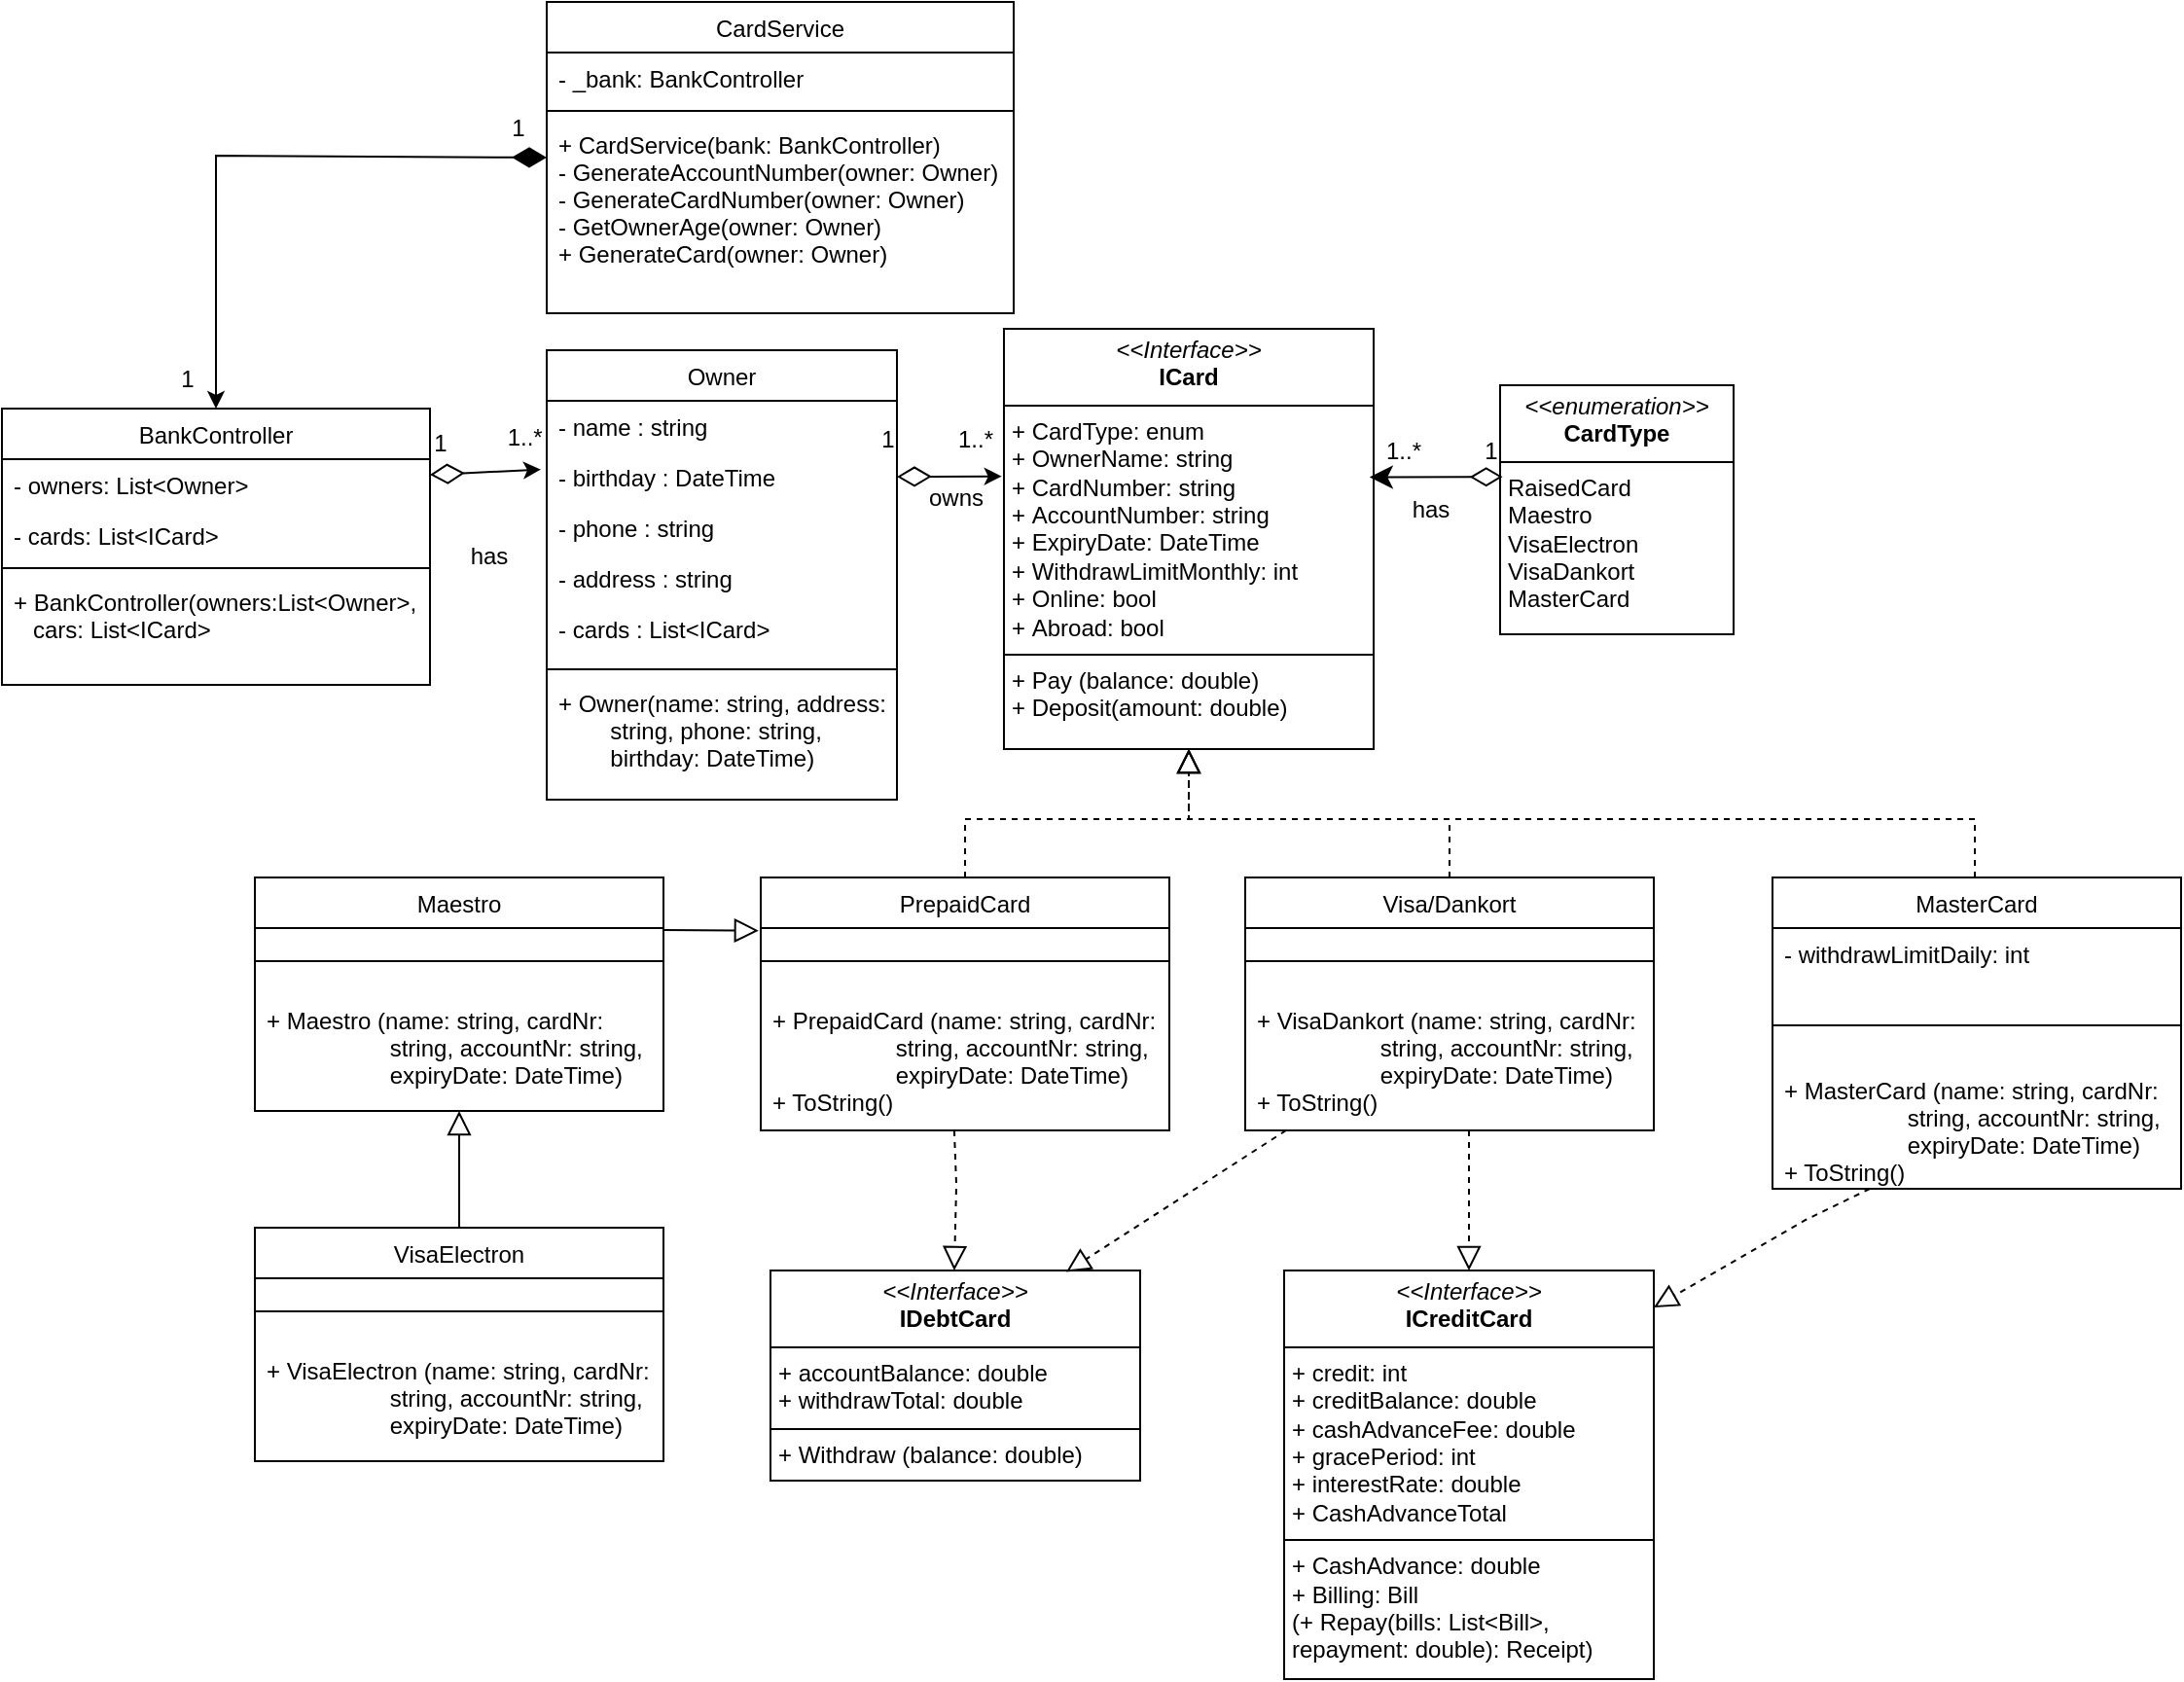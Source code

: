 <mxfile version="24.4.8" type="device">
  <diagram id="C5RBs43oDa-KdzZeNtuy" name="Page-1">
    <mxGraphModel dx="2261" dy="836" grid="1" gridSize="10" guides="1" tooltips="1" connect="1" arrows="1" fold="1" page="1" pageScale="1" pageWidth="827" pageHeight="1169" math="0" shadow="0">
      <root>
        <mxCell id="WIyWlLk6GJQsqaUBKTNV-0" />
        <mxCell id="WIyWlLk6GJQsqaUBKTNV-1" parent="WIyWlLk6GJQsqaUBKTNV-0" />
        <mxCell id="zkfFHV4jXpPFQw0GAbJ--12" value="" style="endArrow=block;endSize=10;endFill=0;shadow=0;strokeWidth=1;rounded=0;curved=0;edgeStyle=elbowEdgeStyle;elbow=vertical;exitX=0.5;exitY=0;exitDx=0;exitDy=0;entryX=0.5;entryY=1;entryDx=0;entryDy=0;dashed=1;" parent="WIyWlLk6GJQsqaUBKTNV-1" source="uEOh1r64hs3-m-9EYVqH-0" target="uEOh1r64hs3-m-9EYVqH-71" edge="1">
          <mxGeometry width="160" relative="1" as="geometry">
            <mxPoint x="200" y="471" as="sourcePoint" />
            <mxPoint x="290" y="410" as="targetPoint" />
            <Array as="points">
              <mxPoint x="230" y="440" />
            </Array>
          </mxGeometry>
        </mxCell>
        <mxCell id="zkfFHV4jXpPFQw0GAbJ--16" value="" style="endArrow=block;endSize=10;endFill=0;shadow=0;strokeWidth=1;rounded=0;curved=0;edgeStyle=elbowEdgeStyle;elbow=vertical;exitX=0.5;exitY=0;exitDx=0;exitDy=0;entryX=0.5;entryY=1;entryDx=0;entryDy=0;dashed=1;" parent="WIyWlLk6GJQsqaUBKTNV-1" source="uEOh1r64hs3-m-9EYVqH-15" target="uEOh1r64hs3-m-9EYVqH-71" edge="1">
          <mxGeometry width="160" relative="1" as="geometry">
            <mxPoint x="410" y="471" as="sourcePoint" />
            <mxPoint x="290" y="410" as="targetPoint" />
            <Array as="points">
              <mxPoint x="360" y="440" />
            </Array>
          </mxGeometry>
        </mxCell>
        <mxCell id="zkfFHV4jXpPFQw0GAbJ--17" value="Owner" style="swimlane;fontStyle=0;align=center;verticalAlign=top;childLayout=stackLayout;horizontal=1;startSize=26;horizontalStack=0;resizeParent=1;resizeLast=0;collapsible=1;marginBottom=0;rounded=0;shadow=0;strokeWidth=1;" parent="WIyWlLk6GJQsqaUBKTNV-1" vertex="1">
          <mxGeometry x="-40" y="199" width="180" height="231" as="geometry">
            <mxRectangle x="550" y="140" width="160" height="26" as="alternateBounds" />
          </mxGeometry>
        </mxCell>
        <mxCell id="zkfFHV4jXpPFQw0GAbJ--18" value="- name : string" style="text;align=left;verticalAlign=top;spacingLeft=4;spacingRight=4;overflow=hidden;rotatable=0;points=[[0,0.5],[1,0.5]];portConstraint=eastwest;" parent="zkfFHV4jXpPFQw0GAbJ--17" vertex="1">
          <mxGeometry y="26" width="180" height="26" as="geometry" />
        </mxCell>
        <mxCell id="zkfFHV4jXpPFQw0GAbJ--19" value="- birthday : DateTime" style="text;align=left;verticalAlign=top;spacingLeft=4;spacingRight=4;overflow=hidden;rotatable=0;points=[[0,0.5],[1,0.5]];portConstraint=eastwest;rounded=0;shadow=0;html=0;" parent="zkfFHV4jXpPFQw0GAbJ--17" vertex="1">
          <mxGeometry y="52" width="180" height="26" as="geometry" />
        </mxCell>
        <mxCell id="zkfFHV4jXpPFQw0GAbJ--20" value="- phone : string" style="text;align=left;verticalAlign=top;spacingLeft=4;spacingRight=4;overflow=hidden;rotatable=0;points=[[0,0.5],[1,0.5]];portConstraint=eastwest;rounded=0;shadow=0;html=0;" parent="zkfFHV4jXpPFQw0GAbJ--17" vertex="1">
          <mxGeometry y="78" width="180" height="26" as="geometry" />
        </mxCell>
        <mxCell id="zkfFHV4jXpPFQw0GAbJ--21" value="- address : string" style="text;align=left;verticalAlign=top;spacingLeft=4;spacingRight=4;overflow=hidden;rotatable=0;points=[[0,0.5],[1,0.5]];portConstraint=eastwest;rounded=0;shadow=0;html=0;" parent="zkfFHV4jXpPFQw0GAbJ--17" vertex="1">
          <mxGeometry y="104" width="180" height="26" as="geometry" />
        </mxCell>
        <mxCell id="zkfFHV4jXpPFQw0GAbJ--22" value="- cards : List&lt;ICard&gt;" style="text;align=left;verticalAlign=top;spacingLeft=4;spacingRight=4;overflow=hidden;rotatable=0;points=[[0,0.5],[1,0.5]];portConstraint=eastwest;rounded=0;shadow=0;html=0;" parent="zkfFHV4jXpPFQw0GAbJ--17" vertex="1">
          <mxGeometry y="130" width="180" height="30" as="geometry" />
        </mxCell>
        <mxCell id="zkfFHV4jXpPFQw0GAbJ--23" value="" style="line;html=1;strokeWidth=1;align=left;verticalAlign=middle;spacingTop=-1;spacingLeft=3;spacingRight=3;rotatable=0;labelPosition=right;points=[];portConstraint=eastwest;" parent="zkfFHV4jXpPFQw0GAbJ--17" vertex="1">
          <mxGeometry y="160" width="180" height="8" as="geometry" />
        </mxCell>
        <mxCell id="zkfFHV4jXpPFQw0GAbJ--24" value="+ Owner(name: string, address:&#xa;        string, phone: string, &#xa;        birthday: DateTime)&#xa;" style="text;align=left;verticalAlign=top;spacingLeft=4;spacingRight=4;overflow=hidden;rotatable=0;points=[[0,0.5],[1,0.5]];portConstraint=eastwest;" parent="zkfFHV4jXpPFQw0GAbJ--17" vertex="1">
          <mxGeometry y="168" width="180" height="62" as="geometry" />
        </mxCell>
        <mxCell id="iHwAMCMcZsERAoS9Dky3-4" value="" style="endArrow=diamondThin;startArrow=classic;html=1;rounded=0;endFill=0;targetPerimeterSpacing=15;endSize=15;entryX=1;entryY=0.5;entryDx=0;entryDy=0;exitX=-0.006;exitY=0.351;exitDx=0;exitDy=0;exitPerimeter=0;" parent="WIyWlLk6GJQsqaUBKTNV-1" source="uEOh1r64hs3-m-9EYVqH-71" target="zkfFHV4jXpPFQw0GAbJ--19" edge="1">
          <mxGeometry width="50" height="50" relative="1" as="geometry">
            <mxPoint x="200" y="165.994" as="sourcePoint" />
            <mxPoint x="508" y="171" as="targetPoint" />
            <Array as="points" />
          </mxGeometry>
        </mxCell>
        <mxCell id="iHwAMCMcZsERAoS9Dky3-5" value="owns" style="text;html=1;align=center;verticalAlign=middle;resizable=0;points=[];autosize=1;strokeColor=none;fillColor=none;" parent="WIyWlLk6GJQsqaUBKTNV-1" vertex="1">
          <mxGeometry x="145" y="260" width="50" height="30" as="geometry" />
        </mxCell>
        <mxCell id="iHwAMCMcZsERAoS9Dky3-8" value="1..*" style="text;html=1;align=center;verticalAlign=middle;resizable=0;points=[];autosize=1;strokeColor=none;fillColor=none;" parent="WIyWlLk6GJQsqaUBKTNV-1" vertex="1">
          <mxGeometry x="380" y="236" width="40" height="30" as="geometry" />
        </mxCell>
        <mxCell id="iHwAMCMcZsERAoS9Dky3-9" value="1" style="text;html=1;align=center;verticalAlign=middle;resizable=0;points=[];autosize=1;strokeColor=none;fillColor=none;" parent="WIyWlLk6GJQsqaUBKTNV-1" vertex="1">
          <mxGeometry x="120" y="230" width="30" height="30" as="geometry" />
        </mxCell>
        <mxCell id="uEOh1r64hs3-m-9EYVqH-0" value="PrepaidCard" style="swimlane;fontStyle=0;align=center;verticalAlign=top;childLayout=stackLayout;horizontal=1;startSize=26;horizontalStack=0;resizeParent=1;resizeLast=0;collapsible=1;marginBottom=0;rounded=0;shadow=0;strokeWidth=1;" parent="WIyWlLk6GJQsqaUBKTNV-1" vertex="1">
          <mxGeometry x="70" y="470" width="210" height="130" as="geometry">
            <mxRectangle x="70" y="470" width="160" height="26" as="alternateBounds" />
          </mxGeometry>
        </mxCell>
        <mxCell id="uEOh1r64hs3-m-9EYVqH-7" value="" style="line;html=1;strokeWidth=1;align=left;verticalAlign=middle;spacingTop=-1;spacingLeft=3;spacingRight=3;rotatable=0;labelPosition=right;points=[];portConstraint=eastwest;" parent="uEOh1r64hs3-m-9EYVqH-0" vertex="1">
          <mxGeometry y="26" width="210" height="34" as="geometry" />
        </mxCell>
        <mxCell id="uEOh1r64hs3-m-9EYVqH-8" value="+ PrepaidCard (name: string, cardNr:&#xa;                   string, accountNr: string, &#xa;                   expiryDate: DateTime)&#xa;+ ToString()" style="text;align=left;verticalAlign=top;spacingLeft=4;spacingRight=4;overflow=hidden;rotatable=0;points=[[0,0.5],[1,0.5]];portConstraint=eastwest;" parent="uEOh1r64hs3-m-9EYVqH-0" vertex="1">
          <mxGeometry y="60" width="210" height="70" as="geometry" />
        </mxCell>
        <mxCell id="uEOh1r64hs3-m-9EYVqH-15" value="Visa/Dankort" style="swimlane;fontStyle=0;align=center;verticalAlign=top;childLayout=stackLayout;horizontal=1;startSize=26;horizontalStack=0;resizeParent=1;resizeLast=0;collapsible=1;marginBottom=0;rounded=0;shadow=0;strokeWidth=1;" parent="WIyWlLk6GJQsqaUBKTNV-1" vertex="1">
          <mxGeometry x="319" y="470" width="210" height="130" as="geometry">
            <mxRectangle x="230" y="140" width="160" height="26" as="alternateBounds" />
          </mxGeometry>
        </mxCell>
        <mxCell id="uEOh1r64hs3-m-9EYVqH-22" value="" style="line;html=1;strokeWidth=1;align=left;verticalAlign=middle;spacingTop=-1;spacingLeft=3;spacingRight=3;rotatable=0;labelPosition=right;points=[];portConstraint=eastwest;" parent="uEOh1r64hs3-m-9EYVqH-15" vertex="1">
          <mxGeometry y="26" width="210" height="34" as="geometry" />
        </mxCell>
        <mxCell id="uEOh1r64hs3-m-9EYVqH-23" value="+ VisaDankort (name: string, cardNr:&#xa;                   string, accountNr: string, &#xa;                   expiryDate: DateTime)&#xa;+ ToString()&#xa;" style="text;align=left;verticalAlign=top;spacingLeft=4;spacingRight=4;overflow=hidden;rotatable=0;points=[[0,0.5],[1,0.5]];portConstraint=eastwest;" parent="uEOh1r64hs3-m-9EYVqH-15" vertex="1">
          <mxGeometry y="60" width="210" height="60" as="geometry" />
        </mxCell>
        <mxCell id="uEOh1r64hs3-m-9EYVqH-30" value="&lt;p style=&quot;margin:0px;margin-top:4px;text-align:center;&quot;&gt;&lt;i&gt;&amp;lt;&amp;lt;Interface&amp;gt;&amp;gt;&lt;/i&gt;&lt;br&gt;&lt;b&gt;IDebtCard&lt;/b&gt;&lt;/p&gt;&lt;hr size=&quot;1&quot; style=&quot;border-style:solid;&quot;&gt;&lt;p style=&quot;margin:0px;margin-left:4px;&quot;&gt;+ accountBalance: double&lt;br&gt;+ withdrawTotal: double&lt;/p&gt;&lt;hr size=&quot;1&quot; style=&quot;border-style:solid;&quot;&gt;&lt;p style=&quot;margin:0px;margin-left:4px;&quot;&gt;&lt;span style=&quot;text-wrap: nowrap;&quot;&gt;+ Withdraw (balance:&amp;nbsp;double)&lt;/span&gt;&lt;br&gt;&lt;/p&gt;" style="verticalAlign=top;align=left;overflow=fill;html=1;whiteSpace=wrap;" parent="WIyWlLk6GJQsqaUBKTNV-1" vertex="1">
          <mxGeometry x="75" y="672" width="190" height="108" as="geometry" />
        </mxCell>
        <mxCell id="uEOh1r64hs3-m-9EYVqH-31" value="&lt;p style=&quot;margin:0px;margin-top:4px;text-align:center;&quot;&gt;&lt;i&gt;&amp;lt;&amp;lt;Interface&amp;gt;&amp;gt;&lt;/i&gt;&lt;br&gt;&lt;b&gt;ICreditCard&lt;/b&gt;&lt;/p&gt;&lt;hr size=&quot;1&quot; style=&quot;border-style:solid;&quot;&gt;&lt;p style=&quot;margin:0px;margin-left:4px;&quot;&gt;+ credit: int&lt;/p&gt;&lt;p style=&quot;margin:0px;margin-left:4px;&quot;&gt;+ creditBalance: double&lt;/p&gt;&lt;p style=&quot;margin:0px;margin-left:4px;&quot;&gt;+ cashAdvanceFee: double&lt;/p&gt;&lt;p style=&quot;margin:0px;margin-left:4px;&quot;&gt;+ gracePeriod: int&lt;/p&gt;&lt;p style=&quot;margin:0px;margin-left:4px;&quot;&gt;+ interestRate: double&lt;/p&gt;&lt;p style=&quot;margin:0px;margin-left:4px;&quot;&gt;+ CashAdvanceTotal&lt;/p&gt;&lt;hr size=&quot;1&quot; style=&quot;border-style:solid;&quot;&gt;&lt;p style=&quot;margin:0px;margin-left:4px;&quot;&gt;+ CashAdvance: double&lt;br&gt;+ Billing: Bill&lt;/p&gt;&lt;p style=&quot;margin:0px;margin-left:4px;&quot;&gt;(+ Repay(bills: List&amp;lt;Bill&amp;gt;, repayment: double): Receipt)&lt;/p&gt;" style="verticalAlign=top;align=left;overflow=fill;html=1;whiteSpace=wrap;" parent="WIyWlLk6GJQsqaUBKTNV-1" vertex="1">
          <mxGeometry x="339" y="672" width="190" height="210" as="geometry" />
        </mxCell>
        <mxCell id="uEOh1r64hs3-m-9EYVqH-32" value="" style="endArrow=block;html=1;rounded=0;entryX=0.5;entryY=0;entryDx=0;entryDy=0;endFill=0;dashed=1;endSize=10;" parent="WIyWlLk6GJQsqaUBKTNV-1" target="uEOh1r64hs3-m-9EYVqH-31" edge="1">
          <mxGeometry width="50" height="50" relative="1" as="geometry">
            <mxPoint x="434" y="600" as="sourcePoint" />
            <mxPoint x="577.05" y="627.99" as="targetPoint" />
            <Array as="points" />
          </mxGeometry>
        </mxCell>
        <mxCell id="uEOh1r64hs3-m-9EYVqH-33" value="" style="endArrow=block;html=1;rounded=0;entryX=0.5;entryY=0;entryDx=0;entryDy=0;endFill=0;dashed=1;endSize=10;" parent="WIyWlLk6GJQsqaUBKTNV-1" edge="1">
          <mxGeometry width="50" height="50" relative="1" as="geometry">
            <mxPoint x="169.47" y="600" as="sourcePoint" />
            <mxPoint x="169.47" y="672" as="targetPoint" />
            <Array as="points">
              <mxPoint x="170.52" y="627.99" />
            </Array>
          </mxGeometry>
        </mxCell>
        <mxCell id="uEOh1r64hs3-m-9EYVqH-34" value="" style="endArrow=block;html=1;rounded=0;entryX=0.8;entryY=0.007;entryDx=0;entryDy=0;endFill=0;dashed=1;entryPerimeter=0;endSize=10;" parent="WIyWlLk6GJQsqaUBKTNV-1" target="uEOh1r64hs3-m-9EYVqH-30" edge="1">
          <mxGeometry width="50" height="50" relative="1" as="geometry">
            <mxPoint x="340" y="600" as="sourcePoint" />
            <mxPoint x="235" y="667.99" as="targetPoint" />
            <Array as="points" />
          </mxGeometry>
        </mxCell>
        <mxCell id="uEOh1r64hs3-m-9EYVqH-35" value="Maestro" style="swimlane;fontStyle=0;align=center;verticalAlign=top;childLayout=stackLayout;horizontal=1;startSize=26;horizontalStack=0;resizeParent=1;resizeLast=0;collapsible=1;marginBottom=0;rounded=0;shadow=0;strokeWidth=1;" parent="WIyWlLk6GJQsqaUBKTNV-1" vertex="1">
          <mxGeometry x="-190" y="470" width="210" height="120" as="geometry">
            <mxRectangle x="-190" y="470" width="160" height="26" as="alternateBounds" />
          </mxGeometry>
        </mxCell>
        <mxCell id="uEOh1r64hs3-m-9EYVqH-42" value="" style="line;html=1;strokeWidth=1;align=left;verticalAlign=middle;spacingTop=-1;spacingLeft=3;spacingRight=3;rotatable=0;labelPosition=right;points=[];portConstraint=eastwest;" parent="uEOh1r64hs3-m-9EYVqH-35" vertex="1">
          <mxGeometry y="26" width="210" height="34" as="geometry" />
        </mxCell>
        <mxCell id="uEOh1r64hs3-m-9EYVqH-43" value="+ Maestro (name: string, cardNr:&#xa;                   string, accountNr: string, &#xa;                   expiryDate: DateTime)" style="text;align=left;verticalAlign=top;spacingLeft=4;spacingRight=4;overflow=hidden;rotatable=0;points=[[0,0.5],[1,0.5]];portConstraint=eastwest;" parent="uEOh1r64hs3-m-9EYVqH-35" vertex="1">
          <mxGeometry y="60" width="210" height="50" as="geometry" />
        </mxCell>
        <mxCell id="uEOh1r64hs3-m-9EYVqH-44" value="" style="endArrow=block;html=1;rounded=0;entryX=-0.005;entryY=0.067;entryDx=0;entryDy=0;entryPerimeter=0;endFill=0;endSize=10;" parent="WIyWlLk6GJQsqaUBKTNV-1" edge="1">
          <mxGeometry width="50" height="50" relative="1" as="geometry">
            <mxPoint x="20" y="497" as="sourcePoint" />
            <mxPoint x="68.95" y="497.34" as="targetPoint" />
          </mxGeometry>
        </mxCell>
        <mxCell id="uEOh1r64hs3-m-9EYVqH-46" value="VisaElectron" style="swimlane;fontStyle=0;align=center;verticalAlign=top;childLayout=stackLayout;horizontal=1;startSize=26;horizontalStack=0;resizeParent=1;resizeLast=0;collapsible=1;marginBottom=0;rounded=0;shadow=0;strokeWidth=1;" parent="WIyWlLk6GJQsqaUBKTNV-1" vertex="1">
          <mxGeometry x="-190" y="650" width="210" height="120" as="geometry">
            <mxRectangle x="230" y="140" width="160" height="26" as="alternateBounds" />
          </mxGeometry>
        </mxCell>
        <mxCell id="uEOh1r64hs3-m-9EYVqH-47" value="" style="line;html=1;strokeWidth=1;align=left;verticalAlign=middle;spacingTop=-1;spacingLeft=3;spacingRight=3;rotatable=0;labelPosition=right;points=[];portConstraint=eastwest;" parent="uEOh1r64hs3-m-9EYVqH-46" vertex="1">
          <mxGeometry y="26" width="210" height="34" as="geometry" />
        </mxCell>
        <mxCell id="uEOh1r64hs3-m-9EYVqH-48" value="+ VisaElectron (name: string, cardNr:&#xa;                   string, accountNr: string, &#xa;                   expiryDate: DateTime)" style="text;align=left;verticalAlign=top;spacingLeft=4;spacingRight=4;overflow=hidden;rotatable=0;points=[[0,0.5],[1,0.5]];portConstraint=eastwest;" parent="uEOh1r64hs3-m-9EYVqH-46" vertex="1">
          <mxGeometry y="60" width="210" height="50" as="geometry" />
        </mxCell>
        <mxCell id="uEOh1r64hs3-m-9EYVqH-49" value="" style="endArrow=block;html=1;rounded=0;entryX=0.5;entryY=1;entryDx=0;entryDy=0;endFill=0;exitX=0.5;exitY=0;exitDx=0;exitDy=0;endSize=10;" parent="WIyWlLk6GJQsqaUBKTNV-1" source="uEOh1r64hs3-m-9EYVqH-46" target="uEOh1r64hs3-m-9EYVqH-35" edge="1">
          <mxGeometry width="50" height="50" relative="1" as="geometry">
            <mxPoint x="30" y="507" as="sourcePoint" />
            <mxPoint x="78.95" y="507.34" as="targetPoint" />
          </mxGeometry>
        </mxCell>
        <mxCell id="uEOh1r64hs3-m-9EYVqH-50" value="MasterCard" style="swimlane;fontStyle=0;align=center;verticalAlign=top;childLayout=stackLayout;horizontal=1;startSize=26;horizontalStack=0;resizeParent=1;resizeLast=0;collapsible=1;marginBottom=0;rounded=0;shadow=0;strokeWidth=1;" parent="WIyWlLk6GJQsqaUBKTNV-1" vertex="1">
          <mxGeometry x="590" y="470" width="210" height="160" as="geometry">
            <mxRectangle x="230" y="140" width="160" height="26" as="alternateBounds" />
          </mxGeometry>
        </mxCell>
        <mxCell id="uEOh1r64hs3-m-9EYVqH-70" value="- withdrawLimitDaily: int" style="text;align=left;verticalAlign=top;spacingLeft=4;spacingRight=4;overflow=hidden;rotatable=0;points=[[0,0.5],[1,0.5]];portConstraint=eastwest;rounded=0;shadow=0;html=0;" parent="uEOh1r64hs3-m-9EYVqH-50" vertex="1">
          <mxGeometry y="26" width="210" height="30" as="geometry" />
        </mxCell>
        <mxCell id="uEOh1r64hs3-m-9EYVqH-51" value="" style="line;html=1;strokeWidth=1;align=left;verticalAlign=middle;spacingTop=-1;spacingLeft=3;spacingRight=3;rotatable=0;labelPosition=right;points=[];portConstraint=eastwest;" parent="uEOh1r64hs3-m-9EYVqH-50" vertex="1">
          <mxGeometry y="56" width="210" height="40" as="geometry" />
        </mxCell>
        <mxCell id="uEOh1r64hs3-m-9EYVqH-52" value="+ MasterCard (name: string, cardNr:&#xa;                   string, accountNr: string, &#xa;                   expiryDate: DateTime)&#xa;+ ToString()&#xa;" style="text;align=left;verticalAlign=top;spacingLeft=4;spacingRight=4;overflow=hidden;rotatable=0;points=[[0,0.5],[1,0.5]];portConstraint=eastwest;" parent="uEOh1r64hs3-m-9EYVqH-50" vertex="1">
          <mxGeometry y="96" width="210" height="60" as="geometry" />
        </mxCell>
        <mxCell id="uEOh1r64hs3-m-9EYVqH-56" value="BankController" style="swimlane;fontStyle=0;align=center;verticalAlign=top;childLayout=stackLayout;horizontal=1;startSize=26;horizontalStack=0;resizeParent=1;resizeLast=0;collapsible=1;marginBottom=0;rounded=0;shadow=0;strokeWidth=1;" parent="WIyWlLk6GJQsqaUBKTNV-1" vertex="1">
          <mxGeometry x="-320" y="229" width="220" height="142" as="geometry">
            <mxRectangle x="-260" y="120" width="160" height="26" as="alternateBounds" />
          </mxGeometry>
        </mxCell>
        <mxCell id="uEOh1r64hs3-m-9EYVqH-57" value="- owners: List&lt;Owner&gt;" style="text;align=left;verticalAlign=top;spacingLeft=4;spacingRight=4;overflow=hidden;rotatable=0;points=[[0,0.5],[1,0.5]];portConstraint=eastwest;" parent="uEOh1r64hs3-m-9EYVqH-56" vertex="1">
          <mxGeometry y="26" width="220" height="26" as="geometry" />
        </mxCell>
        <mxCell id="uEOh1r64hs3-m-9EYVqH-58" value="- cards: List&lt;ICard&gt;" style="text;align=left;verticalAlign=top;spacingLeft=4;spacingRight=4;overflow=hidden;rotatable=0;points=[[0,0.5],[1,0.5]];portConstraint=eastwest;rounded=0;shadow=0;html=0;" parent="uEOh1r64hs3-m-9EYVqH-56" vertex="1">
          <mxGeometry y="52" width="220" height="26" as="geometry" />
        </mxCell>
        <mxCell id="uEOh1r64hs3-m-9EYVqH-62" value="" style="line;html=1;strokeWidth=1;align=left;verticalAlign=middle;spacingTop=-1;spacingLeft=3;spacingRight=3;rotatable=0;labelPosition=right;points=[];portConstraint=eastwest;" parent="uEOh1r64hs3-m-9EYVqH-56" vertex="1">
          <mxGeometry y="78" width="220" height="8" as="geometry" />
        </mxCell>
        <mxCell id="uEOh1r64hs3-m-9EYVqH-63" value="+ BankController(owners:List&lt;Owner&gt;,&#xa;   cars: List&lt;ICard&gt;&#xa;" style="text;align=left;verticalAlign=top;spacingLeft=4;spacingRight=4;overflow=hidden;rotatable=0;points=[[0,0.5],[1,0.5]];portConstraint=eastwest;" parent="uEOh1r64hs3-m-9EYVqH-56" vertex="1">
          <mxGeometry y="86" width="220" height="44" as="geometry" />
        </mxCell>
        <mxCell id="uEOh1r64hs3-m-9EYVqH-64" value=" " style="text;align=left;verticalAlign=top;spacingLeft=4;spacingRight=4;overflow=hidden;rotatable=0;points=[[0,0.5],[1,0.5]];portConstraint=eastwest;" parent="uEOh1r64hs3-m-9EYVqH-56" vertex="1">
          <mxGeometry y="130" width="220" height="12" as="geometry" />
        </mxCell>
        <mxCell id="uEOh1r64hs3-m-9EYVqH-66" value="" style="endArrow=diamondThin;startArrow=classic;html=1;rounded=0;endFill=0;targetPerimeterSpacing=15;endSize=15;entryX=1;entryY=0.5;entryDx=0;entryDy=0;exitX=0.45;exitY=1.044;exitDx=0;exitDy=0;exitPerimeter=0;" parent="WIyWlLk6GJQsqaUBKTNV-1" source="uEOh1r64hs3-m-9EYVqH-68" edge="1">
          <mxGeometry width="50" height="50" relative="1" as="geometry">
            <mxPoint x="-30" y="263" as="sourcePoint" />
            <mxPoint x="-100" y="263" as="targetPoint" />
            <Array as="points" />
          </mxGeometry>
        </mxCell>
        <mxCell id="uEOh1r64hs3-m-9EYVqH-67" value="has" style="text;html=1;align=center;verticalAlign=middle;resizable=0;points=[];autosize=1;strokeColor=none;fillColor=none;" parent="WIyWlLk6GJQsqaUBKTNV-1" vertex="1">
          <mxGeometry x="-90" y="290" width="40" height="30" as="geometry" />
        </mxCell>
        <mxCell id="uEOh1r64hs3-m-9EYVqH-68" value="1..*&amp;nbsp; &amp;nbsp; &amp;nbsp; &amp;nbsp;" style="text;html=1;align=center;verticalAlign=middle;resizable=0;points=[];autosize=1;strokeColor=none;fillColor=none;" parent="WIyWlLk6GJQsqaUBKTNV-1" vertex="1">
          <mxGeometry x="-70" y="229" width="60" height="30" as="geometry" />
        </mxCell>
        <mxCell id="uEOh1r64hs3-m-9EYVqH-69" value="1" style="text;html=1;align=center;verticalAlign=middle;resizable=0;points=[];autosize=1;strokeColor=none;fillColor=none;" parent="WIyWlLk6GJQsqaUBKTNV-1" vertex="1">
          <mxGeometry x="-110" y="232" width="30" height="30" as="geometry" />
        </mxCell>
        <mxCell id="uEOh1r64hs3-m-9EYVqH-71" value="&lt;p style=&quot;margin:0px;margin-top:4px;text-align:center;&quot;&gt;&lt;i&gt;&amp;lt;&amp;lt;Interface&amp;gt;&amp;gt;&lt;/i&gt;&lt;br&gt;&lt;b&gt;ICard&lt;/b&gt;&lt;/p&gt;&lt;hr size=&quot;1&quot; style=&quot;border-style:solid;&quot;&gt;&lt;p style=&quot;margin:0px;margin-left:4px;&quot;&gt;+ CardType: enum&lt;/p&gt;&lt;p style=&quot;margin:0px;margin-left:4px;&quot;&gt;+&lt;span style=&quot;text-wrap: nowrap; background-color: initial;&quot;&gt;&amp;nbsp;OwnerName: string&lt;/span&gt;&lt;/p&gt;&lt;p style=&quot;margin:0px;margin-left:4px;&quot;&gt;&lt;span style=&quot;background-color: initial; text-wrap: nowrap; color: rgba(0, 0, 0, 0); font-family: monospace; font-size: 0px;&quot;&gt;%3CmxGraphModel%3E%3Croot%3E%3CmxCell%20id%3D%220%22%2F%3E%3CmxCell%20id%3D%221%22%20parent%3D%220%22%2F%3E%3CmxCell%20id%3D%222%22%20value%3D%22-%20ownerName%20%3A%20string%22%20style%3D%22text%3Balign%3Dleft%3BverticalAlign%3Dtop%3BspacingLeft%3D4%3BspacingRight%3D4%3Boverflow%3Dhidden%3Brotatable%3D0%3Bpoints%3D%5B%5B0%2C0.5%5D%2C%5B1%2C0.5%5D%5D%3BportConstraint%3Deastwest%3B%22%20vertex%3D%221%22%20parent%3D%221%22%3E%3CmxGeometry%20x%3D%22200%22%20y%3D%2296%22%20width%3D%22190%22%20height%3D%2224%22%20as%3D%22geometry%22%2F%3E%3C%2FmxCell%3E%3C%2Froot%3E%3C%2FmxGraphModel%3E&lt;/span&gt;&lt;span style=&quot;background-color: initial; text-wrap: nowrap; color: rgba(0, 0, 0, 0); font-family: monospace; font-size: 0px;&quot;&gt;%3CmxGraphModel%3E%3Croot%3E%3CmxCell%20id%3D%220%22%2F%3E%3CmxCell%20id%3D%221%22%20parent%3D%220%22%2F%3E%3CmxCell%20id%3D%222%22%20value%3D%22-%20ownerName%20%3A%20string%22%20style%3D%22text%3Balign%3Dleft%3BverticalAlign%3Dtop%3BspacingLeft%3D4%3BspacingRight%3D4%3Boverflow%3Dhidden%3Brotatable%3D0%3Bpoints%3D%5B%5B0%2C0.5%5D%2C%5B1%2C0.5%5D%5D%3BportConstraint%3Deastwest%3B%22%20vertex%3D%221%22%20parent%3D%221%22%3E%3CmxGeometry%20x%3D%22200%22%20y%3D%2296%22%20width%3D%22190%22%20height%3D%2224%22%20as%3D%22geometry%22%2F%3E%3C%2FmxCell%3E%3C%2Froot%3E%3C%2FmxGraphModel%3E&lt;/span&gt;&lt;span style=&quot;text-wrap: nowrap; background-color: initial;&quot;&gt;+ CardNumber: string&lt;/span&gt;&lt;/p&gt;&lt;p style=&quot;margin:0px;margin-left:4px;&quot;&gt;&lt;span style=&quot;text-wrap: nowrap; background-color: initial;&quot;&gt;+&amp;nbsp;&lt;/span&gt;&lt;span style=&quot;text-wrap: nowrap; background-color: initial;&quot;&gt;AccountNumber: string&lt;/span&gt;&lt;/p&gt;&lt;p style=&quot;margin:0px;margin-left:4px;&quot;&gt;&lt;span style=&quot;text-wrap: nowrap; background-color: initial;&quot;&gt;+&amp;nbsp;&lt;/span&gt;&lt;span style=&quot;text-wrap: nowrap; background-color: initial;&quot;&gt;ExpiryDate: DateTime&lt;/span&gt;&lt;/p&gt;&lt;p style=&quot;margin:0px;margin-left:4px;&quot;&gt;&lt;span style=&quot;text-wrap: nowrap; background-color: initial;&quot;&gt;+&amp;nbsp;&lt;/span&gt;&lt;span style=&quot;text-wrap: nowrap; background-color: initial;&quot;&gt;WithdrawLimitMonthly: int&lt;/span&gt;&lt;/p&gt;&lt;p style=&quot;margin:0px;margin-left:4px;&quot;&gt;&lt;span style=&quot;text-wrap: nowrap; background-color: initial;&quot;&gt;+&amp;nbsp;&lt;/span&gt;&lt;span style=&quot;text-wrap: nowrap; background-color: initial;&quot;&gt;Online&lt;/span&gt;&lt;span style=&quot;text-wrap: nowrap; background-color: initial;&quot;&gt;: bool&lt;/span&gt;&lt;/p&gt;&lt;p style=&quot;margin:0px;margin-left:4px;&quot;&gt;&lt;span style=&quot;text-wrap: nowrap; background-color: initial;&quot;&gt;+&amp;nbsp;&lt;/span&gt;&lt;span style=&quot;text-wrap: nowrap; background-color: initial;&quot;&gt;Abroad: bool&lt;/span&gt;&lt;/p&gt;&lt;hr size=&quot;1&quot; style=&quot;border-style:solid;&quot;&gt;&lt;p style=&quot;margin:0px;margin-left:4px;&quot;&gt;&lt;span style=&quot;text-wrap: nowrap; background-color: initial;&quot;&gt;+ Pay (balance:&amp;nbsp;double)&lt;/span&gt;&lt;br&gt;&lt;/p&gt;&lt;p style=&quot;margin:0px;margin-left:4px;&quot;&gt;&lt;span style=&quot;text-wrap: nowrap;&quot;&gt;+ Deposit(amount: double)&lt;/span&gt;&lt;span style=&quot;text-wrap: nowrap;&quot;&gt;&lt;br&gt;&lt;/span&gt;&lt;/p&gt;" style="verticalAlign=top;align=left;overflow=fill;html=1;whiteSpace=wrap;" parent="WIyWlLk6GJQsqaUBKTNV-1" vertex="1">
          <mxGeometry x="195" y="188" width="190" height="216" as="geometry" />
        </mxCell>
        <mxCell id="uEOh1r64hs3-m-9EYVqH-80" value="&lt;p style=&quot;margin:0px;margin-top:4px;text-align:center;&quot;&gt;&lt;i&gt;&amp;lt;&amp;lt;enumeration&amp;gt;&amp;gt;&lt;/i&gt;&lt;br&gt;&lt;b&gt;CardType&lt;/b&gt;&lt;/p&gt;&lt;hr size=&quot;1&quot; style=&quot;border-style:solid;&quot;&gt;&lt;p style=&quot;margin:0px;margin-left:4px;&quot;&gt;&lt;/p&gt;&lt;p style=&quot;margin:0px;margin-left:4px;&quot;&gt;RaisedCard&lt;/p&gt;&lt;p style=&quot;margin:0px;margin-left:4px;&quot;&gt;Maestro&lt;/p&gt;&lt;p style=&quot;margin:0px;margin-left:4px;&quot;&gt;VisaElectron&lt;/p&gt;&lt;p style=&quot;margin:0px;margin-left:4px;&quot;&gt;VisaDankort&lt;/p&gt;&lt;p style=&quot;margin:0px;margin-left:4px;&quot;&gt;MasterCard&lt;/p&gt;" style="verticalAlign=top;align=left;overflow=fill;html=1;whiteSpace=wrap;" parent="WIyWlLk6GJQsqaUBKTNV-1" vertex="1">
          <mxGeometry x="450" y="217" width="120" height="128" as="geometry" />
        </mxCell>
        <mxCell id="uEOh1r64hs3-m-9EYVqH-81" value="" style="endArrow=diamondThin;startArrow=classic;html=1;rounded=0;entryX=0.011;entryY=0.368;entryDx=0;entryDy=0;entryPerimeter=0;exitX=0.989;exitY=0.353;exitDx=0;exitDy=0;exitPerimeter=0;endFill=0;endSize=14;startSize=9;" parent="WIyWlLk6GJQsqaUBKTNV-1" source="uEOh1r64hs3-m-9EYVqH-71" target="uEOh1r64hs3-m-9EYVqH-80" edge="1">
          <mxGeometry width="50" height="50" relative="1" as="geometry">
            <mxPoint x="210" y="430" as="sourcePoint" />
            <mxPoint x="260" y="380" as="targetPoint" />
            <Array as="points" />
          </mxGeometry>
        </mxCell>
        <mxCell id="uEOh1r64hs3-m-9EYVqH-82" value="has" style="text;html=1;align=center;verticalAlign=middle;resizable=0;points=[];autosize=1;strokeColor=none;fillColor=none;" parent="WIyWlLk6GJQsqaUBKTNV-1" vertex="1">
          <mxGeometry x="394" y="266" width="40" height="30" as="geometry" />
        </mxCell>
        <mxCell id="uEOh1r64hs3-m-9EYVqH-83" value="1" style="text;html=1;align=center;verticalAlign=middle;resizable=0;points=[];autosize=1;strokeColor=none;fillColor=none;" parent="WIyWlLk6GJQsqaUBKTNV-1" vertex="1">
          <mxGeometry x="430" y="236" width="30" height="30" as="geometry" />
        </mxCell>
        <mxCell id="uEOh1r64hs3-m-9EYVqH-88" value="1..*" style="text;html=1;align=center;verticalAlign=middle;resizable=0;points=[];autosize=1;strokeColor=none;fillColor=none;" parent="WIyWlLk6GJQsqaUBKTNV-1" vertex="1">
          <mxGeometry x="160" y="230" width="40" height="30" as="geometry" />
        </mxCell>
        <mxCell id="7Z6ri3QtKnXta4T04fUV-0" value="" style="endArrow=block;endSize=10;endFill=0;shadow=0;strokeWidth=1;rounded=0;curved=0;edgeStyle=elbowEdgeStyle;elbow=vertical;exitX=0.5;exitY=0;exitDx=0;exitDy=0;entryX=0.5;entryY=1;entryDx=0;entryDy=0;dashed=1;" parent="WIyWlLk6GJQsqaUBKTNV-1" target="uEOh1r64hs3-m-9EYVqH-71" edge="1">
          <mxGeometry width="160" relative="1" as="geometry">
            <mxPoint x="694" y="470" as="sourcePoint" />
            <mxPoint x="560" y="404" as="targetPoint" />
            <Array as="points">
              <mxPoint x="630" y="440" />
            </Array>
          </mxGeometry>
        </mxCell>
        <mxCell id="7Z6ri3QtKnXta4T04fUV-1" value="" style="endArrow=block;html=1;rounded=0;entryX=0.8;entryY=0.007;entryDx=0;entryDy=0;endFill=0;dashed=1;entryPerimeter=0;endSize=10;" parent="WIyWlLk6GJQsqaUBKTNV-1" edge="1">
          <mxGeometry width="50" height="50" relative="1" as="geometry">
            <mxPoint x="640" y="630" as="sourcePoint" />
            <mxPoint x="529" y="691" as="targetPoint" />
            <Array as="points">
              <mxPoint x="607" y="645.99" />
            </Array>
          </mxGeometry>
        </mxCell>
        <mxCell id="h_JVLybXtyZIDqvsy8q3-0" value="CardService" style="swimlane;fontStyle=0;align=center;verticalAlign=top;childLayout=stackLayout;horizontal=1;startSize=26;horizontalStack=0;resizeParent=1;resizeLast=0;collapsible=1;marginBottom=0;rounded=0;shadow=0;strokeWidth=1;" vertex="1" parent="WIyWlLk6GJQsqaUBKTNV-1">
          <mxGeometry x="-40" y="20" width="240" height="160" as="geometry">
            <mxRectangle x="550" y="140" width="160" height="26" as="alternateBounds" />
          </mxGeometry>
        </mxCell>
        <mxCell id="h_JVLybXtyZIDqvsy8q3-1" value="- _bank: BankController" style="text;align=left;verticalAlign=top;spacingLeft=4;spacingRight=4;overflow=hidden;rotatable=0;points=[[0,0.5],[1,0.5]];portConstraint=eastwest;" vertex="1" parent="h_JVLybXtyZIDqvsy8q3-0">
          <mxGeometry y="26" width="240" height="26" as="geometry" />
        </mxCell>
        <mxCell id="h_JVLybXtyZIDqvsy8q3-6" value="" style="line;html=1;strokeWidth=1;align=left;verticalAlign=middle;spacingTop=-1;spacingLeft=3;spacingRight=3;rotatable=0;labelPosition=right;points=[];portConstraint=eastwest;" vertex="1" parent="h_JVLybXtyZIDqvsy8q3-0">
          <mxGeometry y="52" width="240" height="8" as="geometry" />
        </mxCell>
        <mxCell id="h_JVLybXtyZIDqvsy8q3-7" value="+ CardService(bank: BankController)&#xa;- GenerateAccountNumber(owner: Owner)&#xa;- GenerateCardNumber(owner: Owner)&#xa;- GetOwnerAge(owner: Owner)&#xa;+ GenerateCard(owner: Owner)" style="text;align=left;verticalAlign=top;spacingLeft=4;spacingRight=4;overflow=hidden;rotatable=0;points=[[0,0.5],[1,0.5]];portConstraint=eastwest;" vertex="1" parent="h_JVLybXtyZIDqvsy8q3-0">
          <mxGeometry y="60" width="240" height="90" as="geometry" />
        </mxCell>
        <mxCell id="h_JVLybXtyZIDqvsy8q3-8" value=" " style="text;align=left;verticalAlign=top;spacingLeft=4;spacingRight=4;overflow=hidden;rotatable=0;points=[[0,0.5],[1,0.5]];portConstraint=eastwest;" vertex="1" parent="h_JVLybXtyZIDqvsy8q3-0">
          <mxGeometry y="150" width="240" height="10" as="geometry" />
        </mxCell>
        <mxCell id="h_JVLybXtyZIDqvsy8q3-11" value="" style="endArrow=diamondThin;startArrow=classic;html=1;rounded=0;endFill=1;targetPerimeterSpacing=15;endSize=15;exitX=0.5;exitY=0;exitDx=0;exitDy=0;" edge="1" parent="WIyWlLk6GJQsqaUBKTNV-1" source="uEOh1r64hs3-m-9EYVqH-56">
          <mxGeometry width="50" height="50" relative="1" as="geometry">
            <mxPoint x="-320" y="30" as="sourcePoint" />
            <mxPoint x="-40" y="100" as="targetPoint" />
            <Array as="points">
              <mxPoint x="-210" y="99" />
            </Array>
          </mxGeometry>
        </mxCell>
        <mxCell id="h_JVLybXtyZIDqvsy8q3-13" value="1" style="text;html=1;align=center;verticalAlign=middle;resizable=0;points=[];autosize=1;strokeColor=none;fillColor=none;" vertex="1" parent="WIyWlLk6GJQsqaUBKTNV-1">
          <mxGeometry x="-70" y="70" width="30" height="30" as="geometry" />
        </mxCell>
        <mxCell id="h_JVLybXtyZIDqvsy8q3-14" value="1" style="text;html=1;align=center;verticalAlign=middle;resizable=0;points=[];autosize=1;strokeColor=none;fillColor=none;" vertex="1" parent="WIyWlLk6GJQsqaUBKTNV-1">
          <mxGeometry x="-240" y="199" width="30" height="30" as="geometry" />
        </mxCell>
      </root>
    </mxGraphModel>
  </diagram>
</mxfile>
